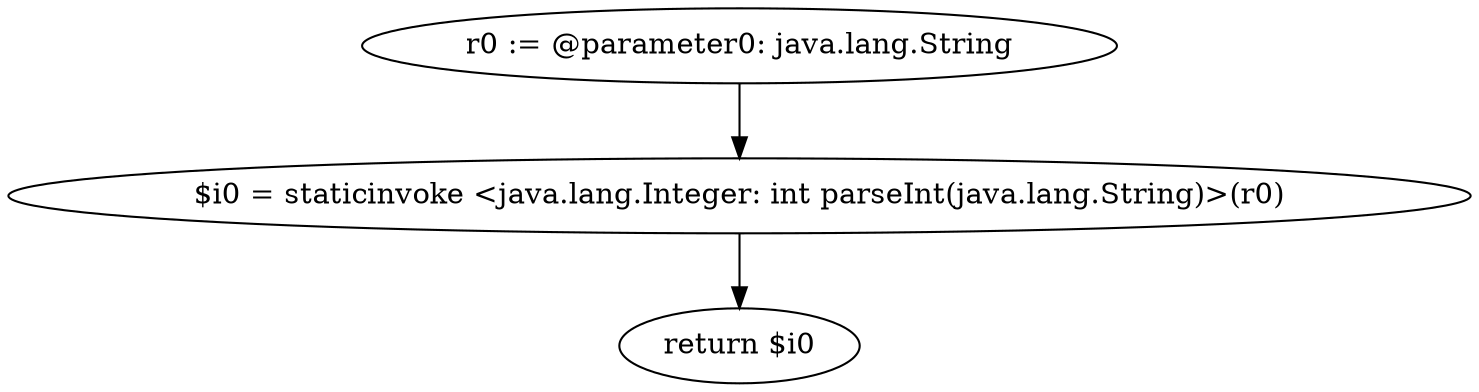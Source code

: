 digraph "unitGraph" {
    "r0 := @parameter0: java.lang.String"
    "$i0 = staticinvoke <java.lang.Integer: int parseInt(java.lang.String)>(r0)"
    "return $i0"
    "r0 := @parameter0: java.lang.String"->"$i0 = staticinvoke <java.lang.Integer: int parseInt(java.lang.String)>(r0)";
    "$i0 = staticinvoke <java.lang.Integer: int parseInt(java.lang.String)>(r0)"->"return $i0";
}
